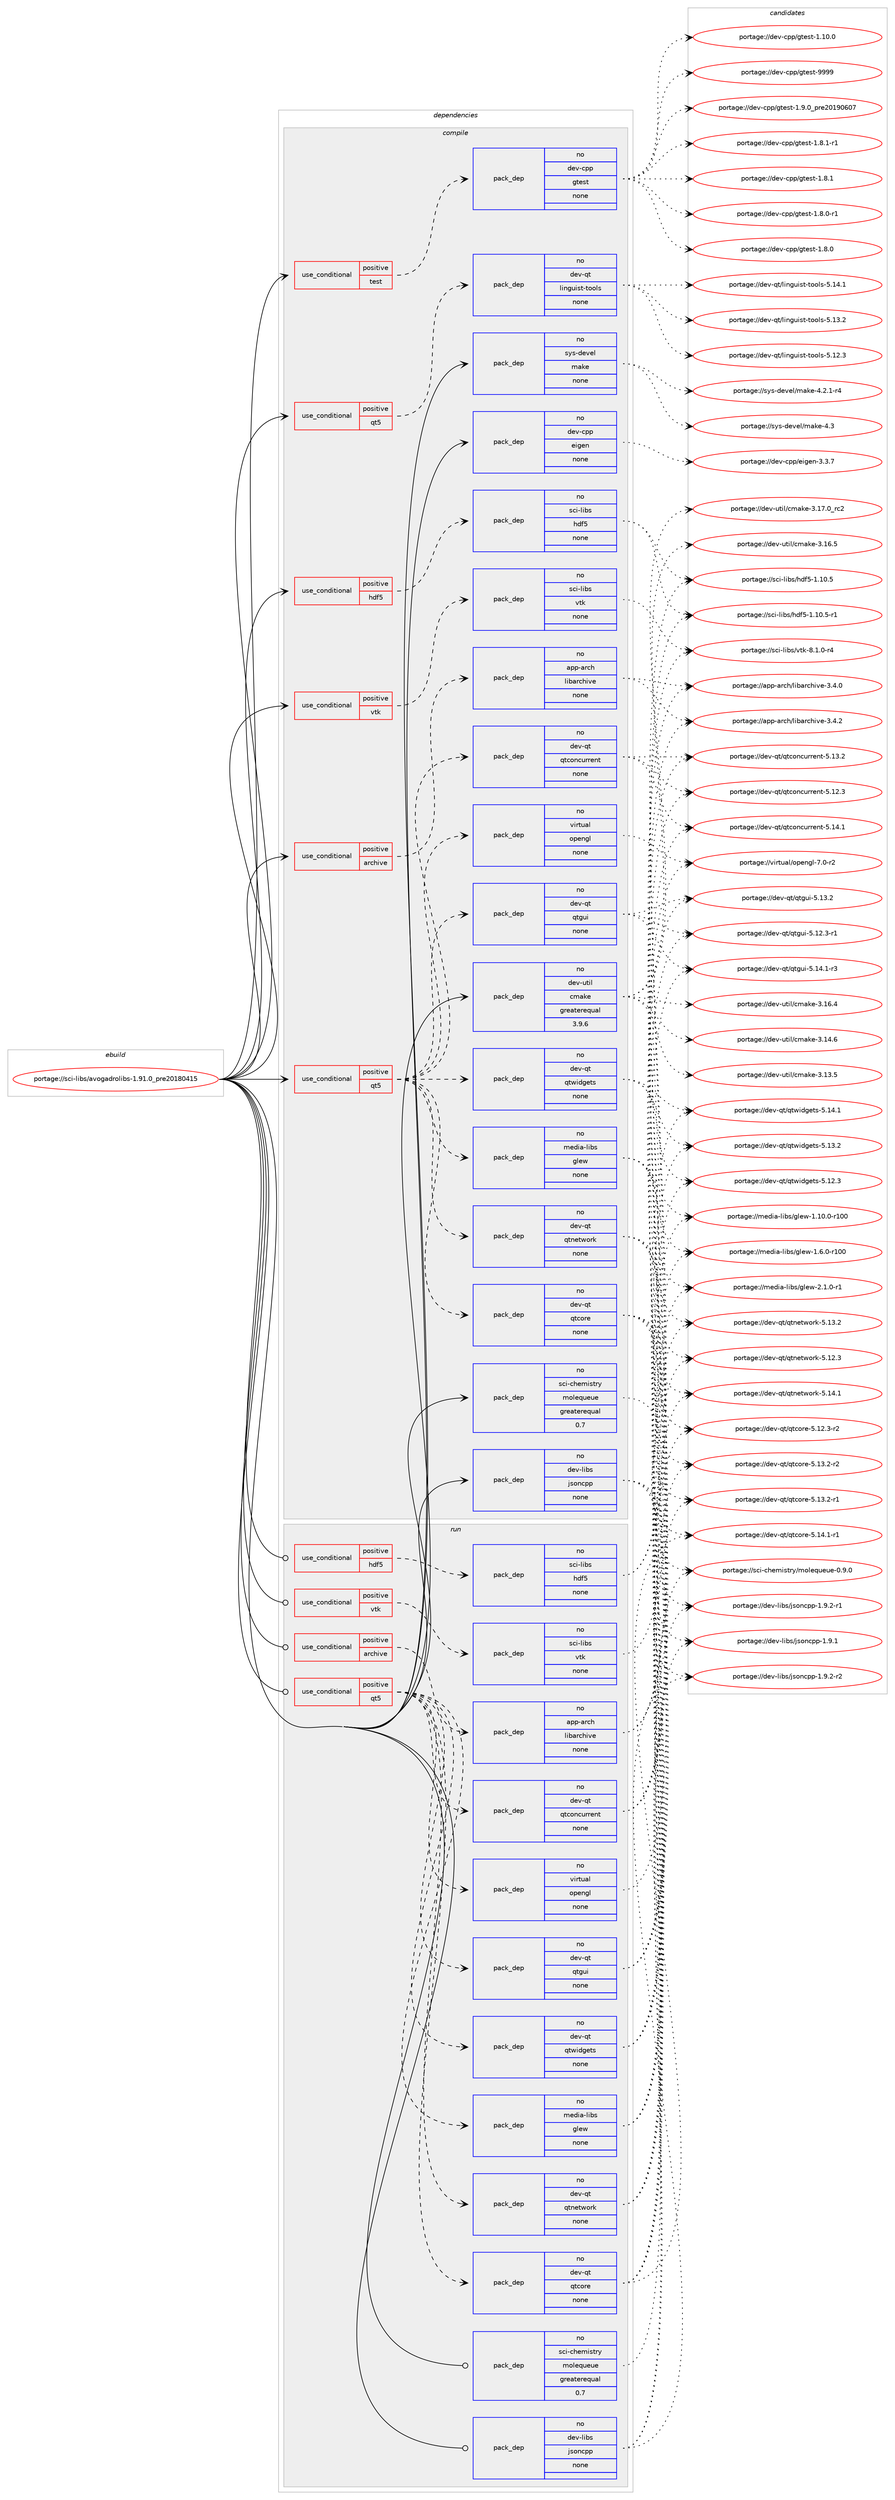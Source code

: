 digraph prolog {

# *************
# Graph options
# *************

newrank=true;
concentrate=true;
compound=true;
graph [rankdir=LR,fontname=Helvetica,fontsize=10,ranksep=1.5];#, ranksep=2.5, nodesep=0.2];
edge  [arrowhead=vee];
node  [fontname=Helvetica,fontsize=10];

# **********
# The ebuild
# **********

subgraph cluster_leftcol {
color=gray;
rank=same;
label=<<i>ebuild</i>>;
id [label="portage://sci-libs/avogadrolibs-1.91.0_pre20180415", color=red, width=4, href="../sci-libs/avogadrolibs-1.91.0_pre20180415.svg"];
}

# ****************
# The dependencies
# ****************

subgraph cluster_midcol {
color=gray;
label=<<i>dependencies</i>>;
subgraph cluster_compile {
fillcolor="#eeeeee";
style=filled;
label=<<i>compile</i>>;
subgraph cond7409 {
dependency40362 [label=<<TABLE BORDER="0" CELLBORDER="1" CELLSPACING="0" CELLPADDING="4"><TR><TD ROWSPAN="3" CELLPADDING="10">use_conditional</TD></TR><TR><TD>positive</TD></TR><TR><TD>archive</TD></TR></TABLE>>, shape=none, color=red];
subgraph pack32084 {
dependency40363 [label=<<TABLE BORDER="0" CELLBORDER="1" CELLSPACING="0" CELLPADDING="4" WIDTH="220"><TR><TD ROWSPAN="6" CELLPADDING="30">pack_dep</TD></TR><TR><TD WIDTH="110">no</TD></TR><TR><TD>app-arch</TD></TR><TR><TD>libarchive</TD></TR><TR><TD>none</TD></TR><TR><TD></TD></TR></TABLE>>, shape=none, color=blue];
}
dependency40362:e -> dependency40363:w [weight=20,style="dashed",arrowhead="vee"];
}
id:e -> dependency40362:w [weight=20,style="solid",arrowhead="vee"];
subgraph cond7410 {
dependency40364 [label=<<TABLE BORDER="0" CELLBORDER="1" CELLSPACING="0" CELLPADDING="4"><TR><TD ROWSPAN="3" CELLPADDING="10">use_conditional</TD></TR><TR><TD>positive</TD></TR><TR><TD>hdf5</TD></TR></TABLE>>, shape=none, color=red];
subgraph pack32085 {
dependency40365 [label=<<TABLE BORDER="0" CELLBORDER="1" CELLSPACING="0" CELLPADDING="4" WIDTH="220"><TR><TD ROWSPAN="6" CELLPADDING="30">pack_dep</TD></TR><TR><TD WIDTH="110">no</TD></TR><TR><TD>sci-libs</TD></TR><TR><TD>hdf5</TD></TR><TR><TD>none</TD></TR><TR><TD></TD></TR></TABLE>>, shape=none, color=blue];
}
dependency40364:e -> dependency40365:w [weight=20,style="dashed",arrowhead="vee"];
}
id:e -> dependency40364:w [weight=20,style="solid",arrowhead="vee"];
subgraph cond7411 {
dependency40366 [label=<<TABLE BORDER="0" CELLBORDER="1" CELLSPACING="0" CELLPADDING="4"><TR><TD ROWSPAN="3" CELLPADDING="10">use_conditional</TD></TR><TR><TD>positive</TD></TR><TR><TD>qt5</TD></TR></TABLE>>, shape=none, color=red];
subgraph pack32086 {
dependency40367 [label=<<TABLE BORDER="0" CELLBORDER="1" CELLSPACING="0" CELLPADDING="4" WIDTH="220"><TR><TD ROWSPAN="6" CELLPADDING="30">pack_dep</TD></TR><TR><TD WIDTH="110">no</TD></TR><TR><TD>dev-qt</TD></TR><TR><TD>linguist-tools</TD></TR><TR><TD>none</TD></TR><TR><TD></TD></TR></TABLE>>, shape=none, color=blue];
}
dependency40366:e -> dependency40367:w [weight=20,style="dashed",arrowhead="vee"];
}
id:e -> dependency40366:w [weight=20,style="solid",arrowhead="vee"];
subgraph cond7412 {
dependency40368 [label=<<TABLE BORDER="0" CELLBORDER="1" CELLSPACING="0" CELLPADDING="4"><TR><TD ROWSPAN="3" CELLPADDING="10">use_conditional</TD></TR><TR><TD>positive</TD></TR><TR><TD>qt5</TD></TR></TABLE>>, shape=none, color=red];
subgraph pack32087 {
dependency40369 [label=<<TABLE BORDER="0" CELLBORDER="1" CELLSPACING="0" CELLPADDING="4" WIDTH="220"><TR><TD ROWSPAN="6" CELLPADDING="30">pack_dep</TD></TR><TR><TD WIDTH="110">no</TD></TR><TR><TD>dev-qt</TD></TR><TR><TD>qtconcurrent</TD></TR><TR><TD>none</TD></TR><TR><TD></TD></TR></TABLE>>, shape=none, color=blue];
}
dependency40368:e -> dependency40369:w [weight=20,style="dashed",arrowhead="vee"];
subgraph pack32088 {
dependency40370 [label=<<TABLE BORDER="0" CELLBORDER="1" CELLSPACING="0" CELLPADDING="4" WIDTH="220"><TR><TD ROWSPAN="6" CELLPADDING="30">pack_dep</TD></TR><TR><TD WIDTH="110">no</TD></TR><TR><TD>dev-qt</TD></TR><TR><TD>qtcore</TD></TR><TR><TD>none</TD></TR><TR><TD></TD></TR></TABLE>>, shape=none, color=blue];
}
dependency40368:e -> dependency40370:w [weight=20,style="dashed",arrowhead="vee"];
subgraph pack32089 {
dependency40371 [label=<<TABLE BORDER="0" CELLBORDER="1" CELLSPACING="0" CELLPADDING="4" WIDTH="220"><TR><TD ROWSPAN="6" CELLPADDING="30">pack_dep</TD></TR><TR><TD WIDTH="110">no</TD></TR><TR><TD>dev-qt</TD></TR><TR><TD>qtgui</TD></TR><TR><TD>none</TD></TR><TR><TD></TD></TR></TABLE>>, shape=none, color=blue];
}
dependency40368:e -> dependency40371:w [weight=20,style="dashed",arrowhead="vee"];
subgraph pack32090 {
dependency40372 [label=<<TABLE BORDER="0" CELLBORDER="1" CELLSPACING="0" CELLPADDING="4" WIDTH="220"><TR><TD ROWSPAN="6" CELLPADDING="30">pack_dep</TD></TR><TR><TD WIDTH="110">no</TD></TR><TR><TD>dev-qt</TD></TR><TR><TD>qtnetwork</TD></TR><TR><TD>none</TD></TR><TR><TD></TD></TR></TABLE>>, shape=none, color=blue];
}
dependency40368:e -> dependency40372:w [weight=20,style="dashed",arrowhead="vee"];
subgraph pack32091 {
dependency40373 [label=<<TABLE BORDER="0" CELLBORDER="1" CELLSPACING="0" CELLPADDING="4" WIDTH="220"><TR><TD ROWSPAN="6" CELLPADDING="30">pack_dep</TD></TR><TR><TD WIDTH="110">no</TD></TR><TR><TD>dev-qt</TD></TR><TR><TD>qtwidgets</TD></TR><TR><TD>none</TD></TR><TR><TD></TD></TR></TABLE>>, shape=none, color=blue];
}
dependency40368:e -> dependency40373:w [weight=20,style="dashed",arrowhead="vee"];
subgraph pack32092 {
dependency40374 [label=<<TABLE BORDER="0" CELLBORDER="1" CELLSPACING="0" CELLPADDING="4" WIDTH="220"><TR><TD ROWSPAN="6" CELLPADDING="30">pack_dep</TD></TR><TR><TD WIDTH="110">no</TD></TR><TR><TD>media-libs</TD></TR><TR><TD>glew</TD></TR><TR><TD>none</TD></TR><TR><TD></TD></TR></TABLE>>, shape=none, color=blue];
}
dependency40368:e -> dependency40374:w [weight=20,style="dashed",arrowhead="vee"];
subgraph pack32093 {
dependency40375 [label=<<TABLE BORDER="0" CELLBORDER="1" CELLSPACING="0" CELLPADDING="4" WIDTH="220"><TR><TD ROWSPAN="6" CELLPADDING="30">pack_dep</TD></TR><TR><TD WIDTH="110">no</TD></TR><TR><TD>virtual</TD></TR><TR><TD>opengl</TD></TR><TR><TD>none</TD></TR><TR><TD></TD></TR></TABLE>>, shape=none, color=blue];
}
dependency40368:e -> dependency40375:w [weight=20,style="dashed",arrowhead="vee"];
}
id:e -> dependency40368:w [weight=20,style="solid",arrowhead="vee"];
subgraph cond7413 {
dependency40376 [label=<<TABLE BORDER="0" CELLBORDER="1" CELLSPACING="0" CELLPADDING="4"><TR><TD ROWSPAN="3" CELLPADDING="10">use_conditional</TD></TR><TR><TD>positive</TD></TR><TR><TD>test</TD></TR></TABLE>>, shape=none, color=red];
subgraph pack32094 {
dependency40377 [label=<<TABLE BORDER="0" CELLBORDER="1" CELLSPACING="0" CELLPADDING="4" WIDTH="220"><TR><TD ROWSPAN="6" CELLPADDING="30">pack_dep</TD></TR><TR><TD WIDTH="110">no</TD></TR><TR><TD>dev-cpp</TD></TR><TR><TD>gtest</TD></TR><TR><TD>none</TD></TR><TR><TD></TD></TR></TABLE>>, shape=none, color=blue];
}
dependency40376:e -> dependency40377:w [weight=20,style="dashed",arrowhead="vee"];
}
id:e -> dependency40376:w [weight=20,style="solid",arrowhead="vee"];
subgraph cond7414 {
dependency40378 [label=<<TABLE BORDER="0" CELLBORDER="1" CELLSPACING="0" CELLPADDING="4"><TR><TD ROWSPAN="3" CELLPADDING="10">use_conditional</TD></TR><TR><TD>positive</TD></TR><TR><TD>vtk</TD></TR></TABLE>>, shape=none, color=red];
subgraph pack32095 {
dependency40379 [label=<<TABLE BORDER="0" CELLBORDER="1" CELLSPACING="0" CELLPADDING="4" WIDTH="220"><TR><TD ROWSPAN="6" CELLPADDING="30">pack_dep</TD></TR><TR><TD WIDTH="110">no</TD></TR><TR><TD>sci-libs</TD></TR><TR><TD>vtk</TD></TR><TR><TD>none</TD></TR><TR><TD></TD></TR></TABLE>>, shape=none, color=blue];
}
dependency40378:e -> dependency40379:w [weight=20,style="dashed",arrowhead="vee"];
}
id:e -> dependency40378:w [weight=20,style="solid",arrowhead="vee"];
subgraph pack32096 {
dependency40380 [label=<<TABLE BORDER="0" CELLBORDER="1" CELLSPACING="0" CELLPADDING="4" WIDTH="220"><TR><TD ROWSPAN="6" CELLPADDING="30">pack_dep</TD></TR><TR><TD WIDTH="110">no</TD></TR><TR><TD>dev-cpp</TD></TR><TR><TD>eigen</TD></TR><TR><TD>none</TD></TR><TR><TD></TD></TR></TABLE>>, shape=none, color=blue];
}
id:e -> dependency40380:w [weight=20,style="solid",arrowhead="vee"];
subgraph pack32097 {
dependency40381 [label=<<TABLE BORDER="0" CELLBORDER="1" CELLSPACING="0" CELLPADDING="4" WIDTH="220"><TR><TD ROWSPAN="6" CELLPADDING="30">pack_dep</TD></TR><TR><TD WIDTH="110">no</TD></TR><TR><TD>dev-libs</TD></TR><TR><TD>jsoncpp</TD></TR><TR><TD>none</TD></TR><TR><TD></TD></TR></TABLE>>, shape=none, color=blue];
}
id:e -> dependency40381:w [weight=20,style="solid",arrowhead="vee"];
subgraph pack32098 {
dependency40382 [label=<<TABLE BORDER="0" CELLBORDER="1" CELLSPACING="0" CELLPADDING="4" WIDTH="220"><TR><TD ROWSPAN="6" CELLPADDING="30">pack_dep</TD></TR><TR><TD WIDTH="110">no</TD></TR><TR><TD>dev-util</TD></TR><TR><TD>cmake</TD></TR><TR><TD>greaterequal</TD></TR><TR><TD>3.9.6</TD></TR></TABLE>>, shape=none, color=blue];
}
id:e -> dependency40382:w [weight=20,style="solid",arrowhead="vee"];
subgraph pack32099 {
dependency40383 [label=<<TABLE BORDER="0" CELLBORDER="1" CELLSPACING="0" CELLPADDING="4" WIDTH="220"><TR><TD ROWSPAN="6" CELLPADDING="30">pack_dep</TD></TR><TR><TD WIDTH="110">no</TD></TR><TR><TD>sci-chemistry</TD></TR><TR><TD>molequeue</TD></TR><TR><TD>greaterequal</TD></TR><TR><TD>0.7</TD></TR></TABLE>>, shape=none, color=blue];
}
id:e -> dependency40383:w [weight=20,style="solid",arrowhead="vee"];
subgraph pack32100 {
dependency40384 [label=<<TABLE BORDER="0" CELLBORDER="1" CELLSPACING="0" CELLPADDING="4" WIDTH="220"><TR><TD ROWSPAN="6" CELLPADDING="30">pack_dep</TD></TR><TR><TD WIDTH="110">no</TD></TR><TR><TD>sys-devel</TD></TR><TR><TD>make</TD></TR><TR><TD>none</TD></TR><TR><TD></TD></TR></TABLE>>, shape=none, color=blue];
}
id:e -> dependency40384:w [weight=20,style="solid",arrowhead="vee"];
}
subgraph cluster_compileandrun {
fillcolor="#eeeeee";
style=filled;
label=<<i>compile and run</i>>;
}
subgraph cluster_run {
fillcolor="#eeeeee";
style=filled;
label=<<i>run</i>>;
subgraph cond7415 {
dependency40385 [label=<<TABLE BORDER="0" CELLBORDER="1" CELLSPACING="0" CELLPADDING="4"><TR><TD ROWSPAN="3" CELLPADDING="10">use_conditional</TD></TR><TR><TD>positive</TD></TR><TR><TD>archive</TD></TR></TABLE>>, shape=none, color=red];
subgraph pack32101 {
dependency40386 [label=<<TABLE BORDER="0" CELLBORDER="1" CELLSPACING="0" CELLPADDING="4" WIDTH="220"><TR><TD ROWSPAN="6" CELLPADDING="30">pack_dep</TD></TR><TR><TD WIDTH="110">no</TD></TR><TR><TD>app-arch</TD></TR><TR><TD>libarchive</TD></TR><TR><TD>none</TD></TR><TR><TD></TD></TR></TABLE>>, shape=none, color=blue];
}
dependency40385:e -> dependency40386:w [weight=20,style="dashed",arrowhead="vee"];
}
id:e -> dependency40385:w [weight=20,style="solid",arrowhead="odot"];
subgraph cond7416 {
dependency40387 [label=<<TABLE BORDER="0" CELLBORDER="1" CELLSPACING="0" CELLPADDING="4"><TR><TD ROWSPAN="3" CELLPADDING="10">use_conditional</TD></TR><TR><TD>positive</TD></TR><TR><TD>hdf5</TD></TR></TABLE>>, shape=none, color=red];
subgraph pack32102 {
dependency40388 [label=<<TABLE BORDER="0" CELLBORDER="1" CELLSPACING="0" CELLPADDING="4" WIDTH="220"><TR><TD ROWSPAN="6" CELLPADDING="30">pack_dep</TD></TR><TR><TD WIDTH="110">no</TD></TR><TR><TD>sci-libs</TD></TR><TR><TD>hdf5</TD></TR><TR><TD>none</TD></TR><TR><TD></TD></TR></TABLE>>, shape=none, color=blue];
}
dependency40387:e -> dependency40388:w [weight=20,style="dashed",arrowhead="vee"];
}
id:e -> dependency40387:w [weight=20,style="solid",arrowhead="odot"];
subgraph cond7417 {
dependency40389 [label=<<TABLE BORDER="0" CELLBORDER="1" CELLSPACING="0" CELLPADDING="4"><TR><TD ROWSPAN="3" CELLPADDING="10">use_conditional</TD></TR><TR><TD>positive</TD></TR><TR><TD>qt5</TD></TR></TABLE>>, shape=none, color=red];
subgraph pack32103 {
dependency40390 [label=<<TABLE BORDER="0" CELLBORDER="1" CELLSPACING="0" CELLPADDING="4" WIDTH="220"><TR><TD ROWSPAN="6" CELLPADDING="30">pack_dep</TD></TR><TR><TD WIDTH="110">no</TD></TR><TR><TD>dev-qt</TD></TR><TR><TD>qtconcurrent</TD></TR><TR><TD>none</TD></TR><TR><TD></TD></TR></TABLE>>, shape=none, color=blue];
}
dependency40389:e -> dependency40390:w [weight=20,style="dashed",arrowhead="vee"];
subgraph pack32104 {
dependency40391 [label=<<TABLE BORDER="0" CELLBORDER="1" CELLSPACING="0" CELLPADDING="4" WIDTH="220"><TR><TD ROWSPAN="6" CELLPADDING="30">pack_dep</TD></TR><TR><TD WIDTH="110">no</TD></TR><TR><TD>dev-qt</TD></TR><TR><TD>qtcore</TD></TR><TR><TD>none</TD></TR><TR><TD></TD></TR></TABLE>>, shape=none, color=blue];
}
dependency40389:e -> dependency40391:w [weight=20,style="dashed",arrowhead="vee"];
subgraph pack32105 {
dependency40392 [label=<<TABLE BORDER="0" CELLBORDER="1" CELLSPACING="0" CELLPADDING="4" WIDTH="220"><TR><TD ROWSPAN="6" CELLPADDING="30">pack_dep</TD></TR><TR><TD WIDTH="110">no</TD></TR><TR><TD>dev-qt</TD></TR><TR><TD>qtgui</TD></TR><TR><TD>none</TD></TR><TR><TD></TD></TR></TABLE>>, shape=none, color=blue];
}
dependency40389:e -> dependency40392:w [weight=20,style="dashed",arrowhead="vee"];
subgraph pack32106 {
dependency40393 [label=<<TABLE BORDER="0" CELLBORDER="1" CELLSPACING="0" CELLPADDING="4" WIDTH="220"><TR><TD ROWSPAN="6" CELLPADDING="30">pack_dep</TD></TR><TR><TD WIDTH="110">no</TD></TR><TR><TD>dev-qt</TD></TR><TR><TD>qtnetwork</TD></TR><TR><TD>none</TD></TR><TR><TD></TD></TR></TABLE>>, shape=none, color=blue];
}
dependency40389:e -> dependency40393:w [weight=20,style="dashed",arrowhead="vee"];
subgraph pack32107 {
dependency40394 [label=<<TABLE BORDER="0" CELLBORDER="1" CELLSPACING="0" CELLPADDING="4" WIDTH="220"><TR><TD ROWSPAN="6" CELLPADDING="30">pack_dep</TD></TR><TR><TD WIDTH="110">no</TD></TR><TR><TD>dev-qt</TD></TR><TR><TD>qtwidgets</TD></TR><TR><TD>none</TD></TR><TR><TD></TD></TR></TABLE>>, shape=none, color=blue];
}
dependency40389:e -> dependency40394:w [weight=20,style="dashed",arrowhead="vee"];
subgraph pack32108 {
dependency40395 [label=<<TABLE BORDER="0" CELLBORDER="1" CELLSPACING="0" CELLPADDING="4" WIDTH="220"><TR><TD ROWSPAN="6" CELLPADDING="30">pack_dep</TD></TR><TR><TD WIDTH="110">no</TD></TR><TR><TD>media-libs</TD></TR><TR><TD>glew</TD></TR><TR><TD>none</TD></TR><TR><TD></TD></TR></TABLE>>, shape=none, color=blue];
}
dependency40389:e -> dependency40395:w [weight=20,style="dashed",arrowhead="vee"];
subgraph pack32109 {
dependency40396 [label=<<TABLE BORDER="0" CELLBORDER="1" CELLSPACING="0" CELLPADDING="4" WIDTH="220"><TR><TD ROWSPAN="6" CELLPADDING="30">pack_dep</TD></TR><TR><TD WIDTH="110">no</TD></TR><TR><TD>virtual</TD></TR><TR><TD>opengl</TD></TR><TR><TD>none</TD></TR><TR><TD></TD></TR></TABLE>>, shape=none, color=blue];
}
dependency40389:e -> dependency40396:w [weight=20,style="dashed",arrowhead="vee"];
}
id:e -> dependency40389:w [weight=20,style="solid",arrowhead="odot"];
subgraph cond7418 {
dependency40397 [label=<<TABLE BORDER="0" CELLBORDER="1" CELLSPACING="0" CELLPADDING="4"><TR><TD ROWSPAN="3" CELLPADDING="10">use_conditional</TD></TR><TR><TD>positive</TD></TR><TR><TD>vtk</TD></TR></TABLE>>, shape=none, color=red];
subgraph pack32110 {
dependency40398 [label=<<TABLE BORDER="0" CELLBORDER="1" CELLSPACING="0" CELLPADDING="4" WIDTH="220"><TR><TD ROWSPAN="6" CELLPADDING="30">pack_dep</TD></TR><TR><TD WIDTH="110">no</TD></TR><TR><TD>sci-libs</TD></TR><TR><TD>vtk</TD></TR><TR><TD>none</TD></TR><TR><TD></TD></TR></TABLE>>, shape=none, color=blue];
}
dependency40397:e -> dependency40398:w [weight=20,style="dashed",arrowhead="vee"];
}
id:e -> dependency40397:w [weight=20,style="solid",arrowhead="odot"];
subgraph pack32111 {
dependency40399 [label=<<TABLE BORDER="0" CELLBORDER="1" CELLSPACING="0" CELLPADDING="4" WIDTH="220"><TR><TD ROWSPAN="6" CELLPADDING="30">pack_dep</TD></TR><TR><TD WIDTH="110">no</TD></TR><TR><TD>dev-libs</TD></TR><TR><TD>jsoncpp</TD></TR><TR><TD>none</TD></TR><TR><TD></TD></TR></TABLE>>, shape=none, color=blue];
}
id:e -> dependency40399:w [weight=20,style="solid",arrowhead="odot"];
subgraph pack32112 {
dependency40400 [label=<<TABLE BORDER="0" CELLBORDER="1" CELLSPACING="0" CELLPADDING="4" WIDTH="220"><TR><TD ROWSPAN="6" CELLPADDING="30">pack_dep</TD></TR><TR><TD WIDTH="110">no</TD></TR><TR><TD>sci-chemistry</TD></TR><TR><TD>molequeue</TD></TR><TR><TD>greaterequal</TD></TR><TR><TD>0.7</TD></TR></TABLE>>, shape=none, color=blue];
}
id:e -> dependency40400:w [weight=20,style="solid",arrowhead="odot"];
}
}

# **************
# The candidates
# **************

subgraph cluster_choices {
rank=same;
color=gray;
label=<<i>candidates</i>>;

subgraph choice32084 {
color=black;
nodesep=1;
choice9711211245971149910447108105989711499104105118101455146524650 [label="portage://app-arch/libarchive-3.4.2", color=red, width=4,href="../app-arch/libarchive-3.4.2.svg"];
choice9711211245971149910447108105989711499104105118101455146524648 [label="portage://app-arch/libarchive-3.4.0", color=red, width=4,href="../app-arch/libarchive-3.4.0.svg"];
dependency40363:e -> choice9711211245971149910447108105989711499104105118101455146524650:w [style=dotted,weight="100"];
dependency40363:e -> choice9711211245971149910447108105989711499104105118101455146524648:w [style=dotted,weight="100"];
}
subgraph choice32085 {
color=black;
nodesep=1;
choice1159910545108105981154710410010253454946494846534511449 [label="portage://sci-libs/hdf5-1.10.5-r1", color=red, width=4,href="../sci-libs/hdf5-1.10.5-r1.svg"];
choice115991054510810598115471041001025345494649484653 [label="portage://sci-libs/hdf5-1.10.5", color=red, width=4,href="../sci-libs/hdf5-1.10.5.svg"];
dependency40365:e -> choice1159910545108105981154710410010253454946494846534511449:w [style=dotted,weight="100"];
dependency40365:e -> choice115991054510810598115471041001025345494649484653:w [style=dotted,weight="100"];
}
subgraph choice32086 {
color=black;
nodesep=1;
choice10010111845113116471081051101031171051151164511611111110811545534649524649 [label="portage://dev-qt/linguist-tools-5.14.1", color=red, width=4,href="../dev-qt/linguist-tools-5.14.1.svg"];
choice10010111845113116471081051101031171051151164511611111110811545534649514650 [label="portage://dev-qt/linguist-tools-5.13.2", color=red, width=4,href="../dev-qt/linguist-tools-5.13.2.svg"];
choice10010111845113116471081051101031171051151164511611111110811545534649504651 [label="portage://dev-qt/linguist-tools-5.12.3", color=red, width=4,href="../dev-qt/linguist-tools-5.12.3.svg"];
dependency40367:e -> choice10010111845113116471081051101031171051151164511611111110811545534649524649:w [style=dotted,weight="100"];
dependency40367:e -> choice10010111845113116471081051101031171051151164511611111110811545534649514650:w [style=dotted,weight="100"];
dependency40367:e -> choice10010111845113116471081051101031171051151164511611111110811545534649504651:w [style=dotted,weight="100"];
}
subgraph choice32087 {
color=black;
nodesep=1;
choice1001011184511311647113116991111109911711411410111011645534649524649 [label="portage://dev-qt/qtconcurrent-5.14.1", color=red, width=4,href="../dev-qt/qtconcurrent-5.14.1.svg"];
choice1001011184511311647113116991111109911711411410111011645534649514650 [label="portage://dev-qt/qtconcurrent-5.13.2", color=red, width=4,href="../dev-qt/qtconcurrent-5.13.2.svg"];
choice1001011184511311647113116991111109911711411410111011645534649504651 [label="portage://dev-qt/qtconcurrent-5.12.3", color=red, width=4,href="../dev-qt/qtconcurrent-5.12.3.svg"];
dependency40369:e -> choice1001011184511311647113116991111109911711411410111011645534649524649:w [style=dotted,weight="100"];
dependency40369:e -> choice1001011184511311647113116991111109911711411410111011645534649514650:w [style=dotted,weight="100"];
dependency40369:e -> choice1001011184511311647113116991111109911711411410111011645534649504651:w [style=dotted,weight="100"];
}
subgraph choice32088 {
color=black;
nodesep=1;
choice100101118451131164711311699111114101455346495246494511449 [label="portage://dev-qt/qtcore-5.14.1-r1", color=red, width=4,href="../dev-qt/qtcore-5.14.1-r1.svg"];
choice100101118451131164711311699111114101455346495146504511450 [label="portage://dev-qt/qtcore-5.13.2-r2", color=red, width=4,href="../dev-qt/qtcore-5.13.2-r2.svg"];
choice100101118451131164711311699111114101455346495146504511449 [label="portage://dev-qt/qtcore-5.13.2-r1", color=red, width=4,href="../dev-qt/qtcore-5.13.2-r1.svg"];
choice100101118451131164711311699111114101455346495046514511450 [label="portage://dev-qt/qtcore-5.12.3-r2", color=red, width=4,href="../dev-qt/qtcore-5.12.3-r2.svg"];
dependency40370:e -> choice100101118451131164711311699111114101455346495246494511449:w [style=dotted,weight="100"];
dependency40370:e -> choice100101118451131164711311699111114101455346495146504511450:w [style=dotted,weight="100"];
dependency40370:e -> choice100101118451131164711311699111114101455346495146504511449:w [style=dotted,weight="100"];
dependency40370:e -> choice100101118451131164711311699111114101455346495046514511450:w [style=dotted,weight="100"];
}
subgraph choice32089 {
color=black;
nodesep=1;
choice1001011184511311647113116103117105455346495246494511451 [label="portage://dev-qt/qtgui-5.14.1-r3", color=red, width=4,href="../dev-qt/qtgui-5.14.1-r3.svg"];
choice100101118451131164711311610311710545534649514650 [label="portage://dev-qt/qtgui-5.13.2", color=red, width=4,href="../dev-qt/qtgui-5.13.2.svg"];
choice1001011184511311647113116103117105455346495046514511449 [label="portage://dev-qt/qtgui-5.12.3-r1", color=red, width=4,href="../dev-qt/qtgui-5.12.3-r1.svg"];
dependency40371:e -> choice1001011184511311647113116103117105455346495246494511451:w [style=dotted,weight="100"];
dependency40371:e -> choice100101118451131164711311610311710545534649514650:w [style=dotted,weight="100"];
dependency40371:e -> choice1001011184511311647113116103117105455346495046514511449:w [style=dotted,weight="100"];
}
subgraph choice32090 {
color=black;
nodesep=1;
choice100101118451131164711311611010111611911111410745534649524649 [label="portage://dev-qt/qtnetwork-5.14.1", color=red, width=4,href="../dev-qt/qtnetwork-5.14.1.svg"];
choice100101118451131164711311611010111611911111410745534649514650 [label="portage://dev-qt/qtnetwork-5.13.2", color=red, width=4,href="../dev-qt/qtnetwork-5.13.2.svg"];
choice100101118451131164711311611010111611911111410745534649504651 [label="portage://dev-qt/qtnetwork-5.12.3", color=red, width=4,href="../dev-qt/qtnetwork-5.12.3.svg"];
dependency40372:e -> choice100101118451131164711311611010111611911111410745534649524649:w [style=dotted,weight="100"];
dependency40372:e -> choice100101118451131164711311611010111611911111410745534649514650:w [style=dotted,weight="100"];
dependency40372:e -> choice100101118451131164711311611010111611911111410745534649504651:w [style=dotted,weight="100"];
}
subgraph choice32091 {
color=black;
nodesep=1;
choice100101118451131164711311611910510010310111611545534649524649 [label="portage://dev-qt/qtwidgets-5.14.1", color=red, width=4,href="../dev-qt/qtwidgets-5.14.1.svg"];
choice100101118451131164711311611910510010310111611545534649514650 [label="portage://dev-qt/qtwidgets-5.13.2", color=red, width=4,href="../dev-qt/qtwidgets-5.13.2.svg"];
choice100101118451131164711311611910510010310111611545534649504651 [label="portage://dev-qt/qtwidgets-5.12.3", color=red, width=4,href="../dev-qt/qtwidgets-5.12.3.svg"];
dependency40373:e -> choice100101118451131164711311611910510010310111611545534649524649:w [style=dotted,weight="100"];
dependency40373:e -> choice100101118451131164711311611910510010310111611545534649514650:w [style=dotted,weight="100"];
dependency40373:e -> choice100101118451131164711311611910510010310111611545534649504651:w [style=dotted,weight="100"];
}
subgraph choice32092 {
color=black;
nodesep=1;
choice109101100105974510810598115471031081011194550464946484511449 [label="portage://media-libs/glew-2.1.0-r1", color=red, width=4,href="../media-libs/glew-2.1.0-r1.svg"];
choice1091011001059745108105981154710310810111945494654464845114494848 [label="portage://media-libs/glew-1.6.0-r100", color=red, width=4,href="../media-libs/glew-1.6.0-r100.svg"];
choice109101100105974510810598115471031081011194549464948464845114494848 [label="portage://media-libs/glew-1.10.0-r100", color=red, width=4,href="../media-libs/glew-1.10.0-r100.svg"];
dependency40374:e -> choice109101100105974510810598115471031081011194550464946484511449:w [style=dotted,weight="100"];
dependency40374:e -> choice1091011001059745108105981154710310810111945494654464845114494848:w [style=dotted,weight="100"];
dependency40374:e -> choice109101100105974510810598115471031081011194549464948464845114494848:w [style=dotted,weight="100"];
}
subgraph choice32093 {
color=black;
nodesep=1;
choice1181051141161179710847111112101110103108455546484511450 [label="portage://virtual/opengl-7.0-r2", color=red, width=4,href="../virtual/opengl-7.0-r2.svg"];
dependency40375:e -> choice1181051141161179710847111112101110103108455546484511450:w [style=dotted,weight="100"];
}
subgraph choice32094 {
color=black;
nodesep=1;
choice1001011184599112112471031161011151164557575757 [label="portage://dev-cpp/gtest-9999", color=red, width=4,href="../dev-cpp/gtest-9999.svg"];
choice100101118459911211247103116101115116454946574648951121141015048495748544855 [label="portage://dev-cpp/gtest-1.9.0_pre20190607", color=red, width=4,href="../dev-cpp/gtest-1.9.0_pre20190607.svg"];
choice1001011184599112112471031161011151164549465646494511449 [label="portage://dev-cpp/gtest-1.8.1-r1", color=red, width=4,href="../dev-cpp/gtest-1.8.1-r1.svg"];
choice100101118459911211247103116101115116454946564649 [label="portage://dev-cpp/gtest-1.8.1", color=red, width=4,href="../dev-cpp/gtest-1.8.1.svg"];
choice1001011184599112112471031161011151164549465646484511449 [label="portage://dev-cpp/gtest-1.8.0-r1", color=red, width=4,href="../dev-cpp/gtest-1.8.0-r1.svg"];
choice100101118459911211247103116101115116454946564648 [label="portage://dev-cpp/gtest-1.8.0", color=red, width=4,href="../dev-cpp/gtest-1.8.0.svg"];
choice10010111845991121124710311610111511645494649484648 [label="portage://dev-cpp/gtest-1.10.0", color=red, width=4,href="../dev-cpp/gtest-1.10.0.svg"];
dependency40377:e -> choice1001011184599112112471031161011151164557575757:w [style=dotted,weight="100"];
dependency40377:e -> choice100101118459911211247103116101115116454946574648951121141015048495748544855:w [style=dotted,weight="100"];
dependency40377:e -> choice1001011184599112112471031161011151164549465646494511449:w [style=dotted,weight="100"];
dependency40377:e -> choice100101118459911211247103116101115116454946564649:w [style=dotted,weight="100"];
dependency40377:e -> choice1001011184599112112471031161011151164549465646484511449:w [style=dotted,weight="100"];
dependency40377:e -> choice100101118459911211247103116101115116454946564648:w [style=dotted,weight="100"];
dependency40377:e -> choice10010111845991121124710311610111511645494649484648:w [style=dotted,weight="100"];
}
subgraph choice32095 {
color=black;
nodesep=1;
choice115991054510810598115471181161074556464946484511452 [label="portage://sci-libs/vtk-8.1.0-r4", color=red, width=4,href="../sci-libs/vtk-8.1.0-r4.svg"];
dependency40379:e -> choice115991054510810598115471181161074556464946484511452:w [style=dotted,weight="100"];
}
subgraph choice32096 {
color=black;
nodesep=1;
choice100101118459911211247101105103101110455146514655 [label="portage://dev-cpp/eigen-3.3.7", color=red, width=4,href="../dev-cpp/eigen-3.3.7.svg"];
dependency40380:e -> choice100101118459911211247101105103101110455146514655:w [style=dotted,weight="100"];
}
subgraph choice32097 {
color=black;
nodesep=1;
choice100101118451081059811547106115111110991121124549465746504511450 [label="portage://dev-libs/jsoncpp-1.9.2-r2", color=red, width=4,href="../dev-libs/jsoncpp-1.9.2-r2.svg"];
choice100101118451081059811547106115111110991121124549465746504511449 [label="portage://dev-libs/jsoncpp-1.9.2-r1", color=red, width=4,href="../dev-libs/jsoncpp-1.9.2-r1.svg"];
choice10010111845108105981154710611511111099112112454946574649 [label="portage://dev-libs/jsoncpp-1.9.1", color=red, width=4,href="../dev-libs/jsoncpp-1.9.1.svg"];
dependency40381:e -> choice100101118451081059811547106115111110991121124549465746504511450:w [style=dotted,weight="100"];
dependency40381:e -> choice100101118451081059811547106115111110991121124549465746504511449:w [style=dotted,weight="100"];
dependency40381:e -> choice10010111845108105981154710611511111099112112454946574649:w [style=dotted,weight="100"];
}
subgraph choice32098 {
color=black;
nodesep=1;
choice1001011184511711610510847991099710710145514649554648951149950 [label="portage://dev-util/cmake-3.17.0_rc2", color=red, width=4,href="../dev-util/cmake-3.17.0_rc2.svg"];
choice1001011184511711610510847991099710710145514649544653 [label="portage://dev-util/cmake-3.16.5", color=red, width=4,href="../dev-util/cmake-3.16.5.svg"];
choice1001011184511711610510847991099710710145514649544652 [label="portage://dev-util/cmake-3.16.4", color=red, width=4,href="../dev-util/cmake-3.16.4.svg"];
choice1001011184511711610510847991099710710145514649524654 [label="portage://dev-util/cmake-3.14.6", color=red, width=4,href="../dev-util/cmake-3.14.6.svg"];
choice1001011184511711610510847991099710710145514649514653 [label="portage://dev-util/cmake-3.13.5", color=red, width=4,href="../dev-util/cmake-3.13.5.svg"];
dependency40382:e -> choice1001011184511711610510847991099710710145514649554648951149950:w [style=dotted,weight="100"];
dependency40382:e -> choice1001011184511711610510847991099710710145514649544653:w [style=dotted,weight="100"];
dependency40382:e -> choice1001011184511711610510847991099710710145514649544652:w [style=dotted,weight="100"];
dependency40382:e -> choice1001011184511711610510847991099710710145514649524654:w [style=dotted,weight="100"];
dependency40382:e -> choice1001011184511711610510847991099710710145514649514653:w [style=dotted,weight="100"];
}
subgraph choice32099 {
color=black;
nodesep=1;
choice11599105459910410110910511511611412147109111108101113117101117101454846574648 [label="portage://sci-chemistry/molequeue-0.9.0", color=red, width=4,href="../sci-chemistry/molequeue-0.9.0.svg"];
dependency40383:e -> choice11599105459910410110910511511611412147109111108101113117101117101454846574648:w [style=dotted,weight="100"];
}
subgraph choice32100 {
color=black;
nodesep=1;
choice11512111545100101118101108471099710710145524651 [label="portage://sys-devel/make-4.3", color=red, width=4,href="../sys-devel/make-4.3.svg"];
choice1151211154510010111810110847109971071014552465046494511452 [label="portage://sys-devel/make-4.2.1-r4", color=red, width=4,href="../sys-devel/make-4.2.1-r4.svg"];
dependency40384:e -> choice11512111545100101118101108471099710710145524651:w [style=dotted,weight="100"];
dependency40384:e -> choice1151211154510010111810110847109971071014552465046494511452:w [style=dotted,weight="100"];
}
subgraph choice32101 {
color=black;
nodesep=1;
choice9711211245971149910447108105989711499104105118101455146524650 [label="portage://app-arch/libarchive-3.4.2", color=red, width=4,href="../app-arch/libarchive-3.4.2.svg"];
choice9711211245971149910447108105989711499104105118101455146524648 [label="portage://app-arch/libarchive-3.4.0", color=red, width=4,href="../app-arch/libarchive-3.4.0.svg"];
dependency40386:e -> choice9711211245971149910447108105989711499104105118101455146524650:w [style=dotted,weight="100"];
dependency40386:e -> choice9711211245971149910447108105989711499104105118101455146524648:w [style=dotted,weight="100"];
}
subgraph choice32102 {
color=black;
nodesep=1;
choice1159910545108105981154710410010253454946494846534511449 [label="portage://sci-libs/hdf5-1.10.5-r1", color=red, width=4,href="../sci-libs/hdf5-1.10.5-r1.svg"];
choice115991054510810598115471041001025345494649484653 [label="portage://sci-libs/hdf5-1.10.5", color=red, width=4,href="../sci-libs/hdf5-1.10.5.svg"];
dependency40388:e -> choice1159910545108105981154710410010253454946494846534511449:w [style=dotted,weight="100"];
dependency40388:e -> choice115991054510810598115471041001025345494649484653:w [style=dotted,weight="100"];
}
subgraph choice32103 {
color=black;
nodesep=1;
choice1001011184511311647113116991111109911711411410111011645534649524649 [label="portage://dev-qt/qtconcurrent-5.14.1", color=red, width=4,href="../dev-qt/qtconcurrent-5.14.1.svg"];
choice1001011184511311647113116991111109911711411410111011645534649514650 [label="portage://dev-qt/qtconcurrent-5.13.2", color=red, width=4,href="../dev-qt/qtconcurrent-5.13.2.svg"];
choice1001011184511311647113116991111109911711411410111011645534649504651 [label="portage://dev-qt/qtconcurrent-5.12.3", color=red, width=4,href="../dev-qt/qtconcurrent-5.12.3.svg"];
dependency40390:e -> choice1001011184511311647113116991111109911711411410111011645534649524649:w [style=dotted,weight="100"];
dependency40390:e -> choice1001011184511311647113116991111109911711411410111011645534649514650:w [style=dotted,weight="100"];
dependency40390:e -> choice1001011184511311647113116991111109911711411410111011645534649504651:w [style=dotted,weight="100"];
}
subgraph choice32104 {
color=black;
nodesep=1;
choice100101118451131164711311699111114101455346495246494511449 [label="portage://dev-qt/qtcore-5.14.1-r1", color=red, width=4,href="../dev-qt/qtcore-5.14.1-r1.svg"];
choice100101118451131164711311699111114101455346495146504511450 [label="portage://dev-qt/qtcore-5.13.2-r2", color=red, width=4,href="../dev-qt/qtcore-5.13.2-r2.svg"];
choice100101118451131164711311699111114101455346495146504511449 [label="portage://dev-qt/qtcore-5.13.2-r1", color=red, width=4,href="../dev-qt/qtcore-5.13.2-r1.svg"];
choice100101118451131164711311699111114101455346495046514511450 [label="portage://dev-qt/qtcore-5.12.3-r2", color=red, width=4,href="../dev-qt/qtcore-5.12.3-r2.svg"];
dependency40391:e -> choice100101118451131164711311699111114101455346495246494511449:w [style=dotted,weight="100"];
dependency40391:e -> choice100101118451131164711311699111114101455346495146504511450:w [style=dotted,weight="100"];
dependency40391:e -> choice100101118451131164711311699111114101455346495146504511449:w [style=dotted,weight="100"];
dependency40391:e -> choice100101118451131164711311699111114101455346495046514511450:w [style=dotted,weight="100"];
}
subgraph choice32105 {
color=black;
nodesep=1;
choice1001011184511311647113116103117105455346495246494511451 [label="portage://dev-qt/qtgui-5.14.1-r3", color=red, width=4,href="../dev-qt/qtgui-5.14.1-r3.svg"];
choice100101118451131164711311610311710545534649514650 [label="portage://dev-qt/qtgui-5.13.2", color=red, width=4,href="../dev-qt/qtgui-5.13.2.svg"];
choice1001011184511311647113116103117105455346495046514511449 [label="portage://dev-qt/qtgui-5.12.3-r1", color=red, width=4,href="../dev-qt/qtgui-5.12.3-r1.svg"];
dependency40392:e -> choice1001011184511311647113116103117105455346495246494511451:w [style=dotted,weight="100"];
dependency40392:e -> choice100101118451131164711311610311710545534649514650:w [style=dotted,weight="100"];
dependency40392:e -> choice1001011184511311647113116103117105455346495046514511449:w [style=dotted,weight="100"];
}
subgraph choice32106 {
color=black;
nodesep=1;
choice100101118451131164711311611010111611911111410745534649524649 [label="portage://dev-qt/qtnetwork-5.14.1", color=red, width=4,href="../dev-qt/qtnetwork-5.14.1.svg"];
choice100101118451131164711311611010111611911111410745534649514650 [label="portage://dev-qt/qtnetwork-5.13.2", color=red, width=4,href="../dev-qt/qtnetwork-5.13.2.svg"];
choice100101118451131164711311611010111611911111410745534649504651 [label="portage://dev-qt/qtnetwork-5.12.3", color=red, width=4,href="../dev-qt/qtnetwork-5.12.3.svg"];
dependency40393:e -> choice100101118451131164711311611010111611911111410745534649524649:w [style=dotted,weight="100"];
dependency40393:e -> choice100101118451131164711311611010111611911111410745534649514650:w [style=dotted,weight="100"];
dependency40393:e -> choice100101118451131164711311611010111611911111410745534649504651:w [style=dotted,weight="100"];
}
subgraph choice32107 {
color=black;
nodesep=1;
choice100101118451131164711311611910510010310111611545534649524649 [label="portage://dev-qt/qtwidgets-5.14.1", color=red, width=4,href="../dev-qt/qtwidgets-5.14.1.svg"];
choice100101118451131164711311611910510010310111611545534649514650 [label="portage://dev-qt/qtwidgets-5.13.2", color=red, width=4,href="../dev-qt/qtwidgets-5.13.2.svg"];
choice100101118451131164711311611910510010310111611545534649504651 [label="portage://dev-qt/qtwidgets-5.12.3", color=red, width=4,href="../dev-qt/qtwidgets-5.12.3.svg"];
dependency40394:e -> choice100101118451131164711311611910510010310111611545534649524649:w [style=dotted,weight="100"];
dependency40394:e -> choice100101118451131164711311611910510010310111611545534649514650:w [style=dotted,weight="100"];
dependency40394:e -> choice100101118451131164711311611910510010310111611545534649504651:w [style=dotted,weight="100"];
}
subgraph choice32108 {
color=black;
nodesep=1;
choice109101100105974510810598115471031081011194550464946484511449 [label="portage://media-libs/glew-2.1.0-r1", color=red, width=4,href="../media-libs/glew-2.1.0-r1.svg"];
choice1091011001059745108105981154710310810111945494654464845114494848 [label="portage://media-libs/glew-1.6.0-r100", color=red, width=4,href="../media-libs/glew-1.6.0-r100.svg"];
choice109101100105974510810598115471031081011194549464948464845114494848 [label="portage://media-libs/glew-1.10.0-r100", color=red, width=4,href="../media-libs/glew-1.10.0-r100.svg"];
dependency40395:e -> choice109101100105974510810598115471031081011194550464946484511449:w [style=dotted,weight="100"];
dependency40395:e -> choice1091011001059745108105981154710310810111945494654464845114494848:w [style=dotted,weight="100"];
dependency40395:e -> choice109101100105974510810598115471031081011194549464948464845114494848:w [style=dotted,weight="100"];
}
subgraph choice32109 {
color=black;
nodesep=1;
choice1181051141161179710847111112101110103108455546484511450 [label="portage://virtual/opengl-7.0-r2", color=red, width=4,href="../virtual/opengl-7.0-r2.svg"];
dependency40396:e -> choice1181051141161179710847111112101110103108455546484511450:w [style=dotted,weight="100"];
}
subgraph choice32110 {
color=black;
nodesep=1;
choice115991054510810598115471181161074556464946484511452 [label="portage://sci-libs/vtk-8.1.0-r4", color=red, width=4,href="../sci-libs/vtk-8.1.0-r4.svg"];
dependency40398:e -> choice115991054510810598115471181161074556464946484511452:w [style=dotted,weight="100"];
}
subgraph choice32111 {
color=black;
nodesep=1;
choice100101118451081059811547106115111110991121124549465746504511450 [label="portage://dev-libs/jsoncpp-1.9.2-r2", color=red, width=4,href="../dev-libs/jsoncpp-1.9.2-r2.svg"];
choice100101118451081059811547106115111110991121124549465746504511449 [label="portage://dev-libs/jsoncpp-1.9.2-r1", color=red, width=4,href="../dev-libs/jsoncpp-1.9.2-r1.svg"];
choice10010111845108105981154710611511111099112112454946574649 [label="portage://dev-libs/jsoncpp-1.9.1", color=red, width=4,href="../dev-libs/jsoncpp-1.9.1.svg"];
dependency40399:e -> choice100101118451081059811547106115111110991121124549465746504511450:w [style=dotted,weight="100"];
dependency40399:e -> choice100101118451081059811547106115111110991121124549465746504511449:w [style=dotted,weight="100"];
dependency40399:e -> choice10010111845108105981154710611511111099112112454946574649:w [style=dotted,weight="100"];
}
subgraph choice32112 {
color=black;
nodesep=1;
choice11599105459910410110910511511611412147109111108101113117101117101454846574648 [label="portage://sci-chemistry/molequeue-0.9.0", color=red, width=4,href="../sci-chemistry/molequeue-0.9.0.svg"];
dependency40400:e -> choice11599105459910410110910511511611412147109111108101113117101117101454846574648:w [style=dotted,weight="100"];
}
}

}

